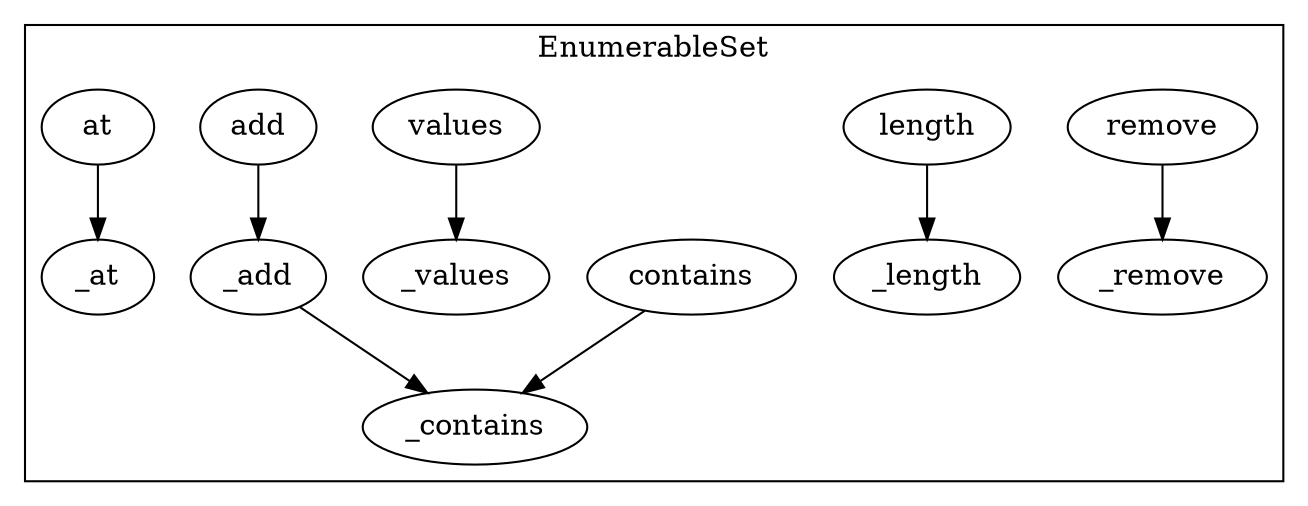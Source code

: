 strict digraph {
subgraph cluster_3692_EnumerableSet {
label = "EnumerableSet"
"3692__length" [label="_length"]
"3692_remove" [label="remove"]
"3692__remove" [label="_remove"]
"3692__contains" [label="_contains"]
"3692__add" [label="_add"]
"3692_length" [label="length"]
"3692__values" [label="_values"]
"3692_contains" [label="contains"]
"3692__at" [label="_at"]
"3692_values" [label="values"]
"3692_add" [label="add"]
"3692_at" [label="at"]
"3692_at" -> "3692__at"
"3692_length" -> "3692__length"
"3692_add" -> "3692__add"
"3692_remove" -> "3692__remove"
"3692_values" -> "3692__values"
"3692__add" -> "3692__contains"
"3692_contains" -> "3692__contains"
}subgraph cluster_solidity {
label = "[Solidity]"
}
}